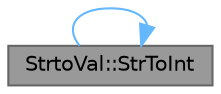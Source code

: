 digraph "StrtoVal::StrToInt"
{
 // LATEX_PDF_SIZE
  bgcolor="transparent";
  edge [fontname=Helvetica,fontsize=10,labelfontname=Helvetica,labelfontsize=10];
  node [fontname=Helvetica,fontsize=10,shape=box,height=0.2,width=0.4];
  rankdir="LR";
  Node1 [id="Node000001",label="StrtoVal::StrToInt",height=0.2,width=0.4,color="gray40", fillcolor="grey60", style="filled", fontcolor="black",tooltip="文字列をint型の変数に変換する"];
  Node1 -> Node1 [id="edge1_Node000001_Node000001",color="steelblue1",style="solid",tooltip=" "];
}
